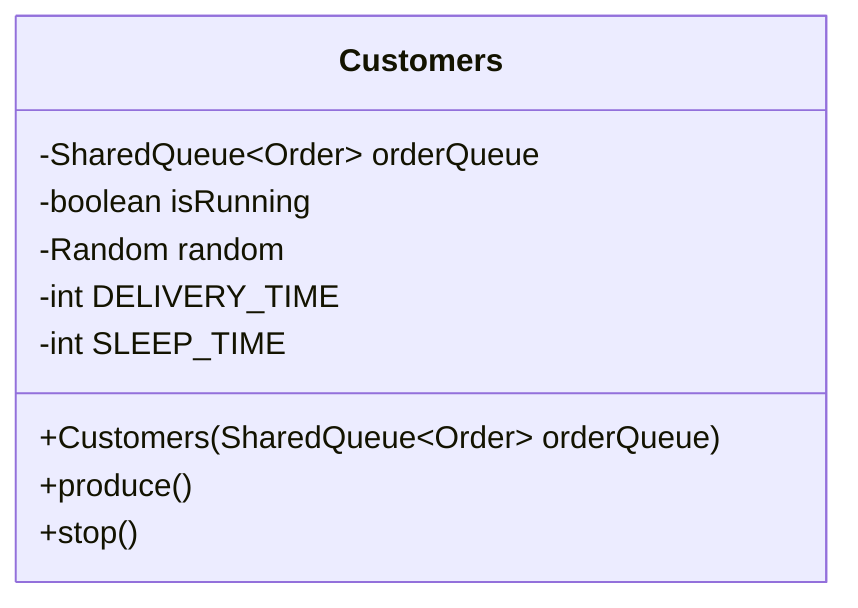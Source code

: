 classDiagram
    class Customers {
        -SharedQueue~Order~ orderQueue
        -boolean isRunning
        -Random random
        -int DELIVERY_TIME
        -int SLEEP_TIME
        +Customers(SharedQueue~Order~ orderQueue)
        +produce()
        +stop()
    }